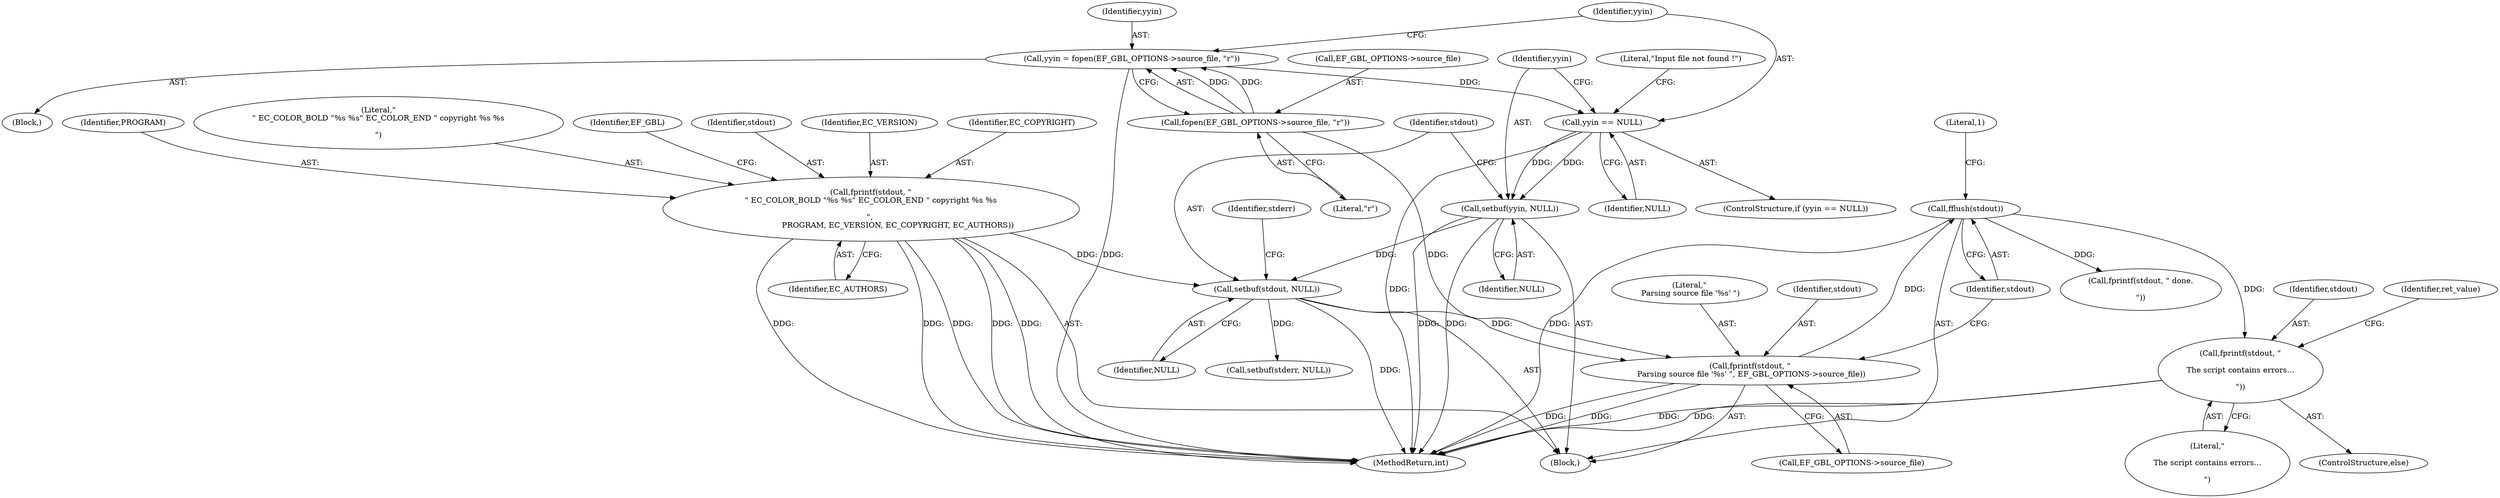 digraph "0_ettercap_626dc56686f15f2dda13c48f78c2a666cb6d8506_0@API" {
"1000189" [label="(Call,fprintf(stdout, \"\n\nThe script contains errors...\n\n\"))"];
"1000176" [label="(Call,fflush(stdout))"];
"1000170" [label="(Call,fprintf(stdout, \"\n Parsing source file \'%s\' \", EF_GBL_OPTIONS->source_file))"];
"1000162" [label="(Call,setbuf(stdout, NULL))"];
"1000122" [label="(Call,fprintf(stdout, \"\n\" EC_COLOR_BOLD \"%s %s\" EC_COLOR_END \" copyright %s %s\n\n\", \n                      PROGRAM, EC_VERSION, EC_COPYRIGHT, EC_AUTHORS))"];
"1000159" [label="(Call,setbuf(yyin, NULL))"];
"1000150" [label="(Call,yyin == NULL)"];
"1000142" [label="(Call,yyin = fopen(EF_GBL_OPTIONS->source_file, \"r\"))"];
"1000144" [label="(Call,fopen(EF_GBL_OPTIONS->source_file, \"r\"))"];
"1000159" [label="(Call,setbuf(yyin, NULL))"];
"1000128" [label="(Identifier,EC_AUTHORS)"];
"1000170" [label="(Call,fprintf(stdout, \"\n Parsing source file \'%s\' \", EF_GBL_OPTIONS->source_file))"];
"1000177" [label="(Identifier,stdout)"];
"1000113" [label="(Block,)"];
"1000166" [label="(Identifier,stderr)"];
"1000162" [label="(Call,setbuf(stdout, NULL))"];
"1000142" [label="(Call,yyin = fopen(EF_GBL_OPTIONS->source_file, \"r\"))"];
"1000163" [label="(Identifier,stdout)"];
"1000151" [label="(Identifier,yyin)"];
"1000189" [label="(Call,fprintf(stdout, \"\n\nThe script contains errors...\n\n\"))"];
"1000172" [label="(Literal,\"\n Parsing source file \'%s\' \")"];
"1000124" [label="(Literal,\"\n\" EC_COLOR_BOLD \"%s %s\" EC_COLOR_END \" copyright %s %s\n\n\")"];
"1000131" [label="(Identifier,EF_GBL)"];
"1000123" [label="(Identifier,stdout)"];
"1000122" [label="(Call,fprintf(stdout, \"\n\" EC_COLOR_BOLD \"%s %s\" EC_COLOR_END \" copyright %s %s\n\n\", \n                      PROGRAM, EC_VERSION, EC_COPYRIGHT, EC_AUTHORS))"];
"1000179" [label="(Literal,1)"];
"1000126" [label="(Identifier,EC_VERSION)"];
"1000160" [label="(Identifier,yyin)"];
"1000164" [label="(Identifier,NULL)"];
"1000191" [label="(Literal,\"\n\nThe script contains errors...\n\n\")"];
"1000219" [label="(MethodReturn,int)"];
"1000154" [label="(Literal,\"Input file not found !\")"];
"1000127" [label="(Identifier,EC_COPYRIGHT)"];
"1000161" [label="(Identifier,NULL)"];
"1000190" [label="(Identifier,stdout)"];
"1000141" [label="(Block,)"];
"1000152" [label="(Identifier,NULL)"];
"1000176" [label="(Call,fflush(stdout))"];
"1000193" [label="(Identifier,ret_value)"];
"1000188" [label="(ControlStructure,else)"];
"1000165" [label="(Call,setbuf(stderr, NULL))"];
"1000149" [label="(ControlStructure,if (yyin == NULL))"];
"1000145" [label="(Call,EF_GBL_OPTIONS->source_file)"];
"1000143" [label="(Identifier,yyin)"];
"1000144" [label="(Call,fopen(EF_GBL_OPTIONS->source_file, \"r\"))"];
"1000150" [label="(Call,yyin == NULL)"];
"1000125" [label="(Identifier,PROGRAM)"];
"1000185" [label="(Call,fprintf(stdout, \" done.\n\n\"))"];
"1000148" [label="(Literal,\"r\")"];
"1000173" [label="(Call,EF_GBL_OPTIONS->source_file)"];
"1000171" [label="(Identifier,stdout)"];
"1000189" -> "1000188"  [label="AST: "];
"1000189" -> "1000191"  [label="CFG: "];
"1000190" -> "1000189"  [label="AST: "];
"1000191" -> "1000189"  [label="AST: "];
"1000193" -> "1000189"  [label="CFG: "];
"1000189" -> "1000219"  [label="DDG: "];
"1000189" -> "1000219"  [label="DDG: "];
"1000176" -> "1000189"  [label="DDG: "];
"1000176" -> "1000113"  [label="AST: "];
"1000176" -> "1000177"  [label="CFG: "];
"1000177" -> "1000176"  [label="AST: "];
"1000179" -> "1000176"  [label="CFG: "];
"1000176" -> "1000219"  [label="DDG: "];
"1000170" -> "1000176"  [label="DDG: "];
"1000176" -> "1000185"  [label="DDG: "];
"1000170" -> "1000113"  [label="AST: "];
"1000170" -> "1000173"  [label="CFG: "];
"1000171" -> "1000170"  [label="AST: "];
"1000172" -> "1000170"  [label="AST: "];
"1000173" -> "1000170"  [label="AST: "];
"1000177" -> "1000170"  [label="CFG: "];
"1000170" -> "1000219"  [label="DDG: "];
"1000170" -> "1000219"  [label="DDG: "];
"1000162" -> "1000170"  [label="DDG: "];
"1000144" -> "1000170"  [label="DDG: "];
"1000162" -> "1000113"  [label="AST: "];
"1000162" -> "1000164"  [label="CFG: "];
"1000163" -> "1000162"  [label="AST: "];
"1000164" -> "1000162"  [label="AST: "];
"1000166" -> "1000162"  [label="CFG: "];
"1000162" -> "1000219"  [label="DDG: "];
"1000122" -> "1000162"  [label="DDG: "];
"1000159" -> "1000162"  [label="DDG: "];
"1000162" -> "1000165"  [label="DDG: "];
"1000122" -> "1000113"  [label="AST: "];
"1000122" -> "1000128"  [label="CFG: "];
"1000123" -> "1000122"  [label="AST: "];
"1000124" -> "1000122"  [label="AST: "];
"1000125" -> "1000122"  [label="AST: "];
"1000126" -> "1000122"  [label="AST: "];
"1000127" -> "1000122"  [label="AST: "];
"1000128" -> "1000122"  [label="AST: "];
"1000131" -> "1000122"  [label="CFG: "];
"1000122" -> "1000219"  [label="DDG: "];
"1000122" -> "1000219"  [label="DDG: "];
"1000122" -> "1000219"  [label="DDG: "];
"1000122" -> "1000219"  [label="DDG: "];
"1000122" -> "1000219"  [label="DDG: "];
"1000159" -> "1000113"  [label="AST: "];
"1000159" -> "1000161"  [label="CFG: "];
"1000160" -> "1000159"  [label="AST: "];
"1000161" -> "1000159"  [label="AST: "];
"1000163" -> "1000159"  [label="CFG: "];
"1000159" -> "1000219"  [label="DDG: "];
"1000159" -> "1000219"  [label="DDG: "];
"1000150" -> "1000159"  [label="DDG: "];
"1000150" -> "1000159"  [label="DDG: "];
"1000150" -> "1000149"  [label="AST: "];
"1000150" -> "1000152"  [label="CFG: "];
"1000151" -> "1000150"  [label="AST: "];
"1000152" -> "1000150"  [label="AST: "];
"1000154" -> "1000150"  [label="CFG: "];
"1000160" -> "1000150"  [label="CFG: "];
"1000150" -> "1000219"  [label="DDG: "];
"1000142" -> "1000150"  [label="DDG: "];
"1000142" -> "1000141"  [label="AST: "];
"1000142" -> "1000144"  [label="CFG: "];
"1000143" -> "1000142"  [label="AST: "];
"1000144" -> "1000142"  [label="AST: "];
"1000151" -> "1000142"  [label="CFG: "];
"1000142" -> "1000219"  [label="DDG: "];
"1000144" -> "1000142"  [label="DDG: "];
"1000144" -> "1000142"  [label="DDG: "];
"1000144" -> "1000148"  [label="CFG: "];
"1000145" -> "1000144"  [label="AST: "];
"1000148" -> "1000144"  [label="AST: "];
}
